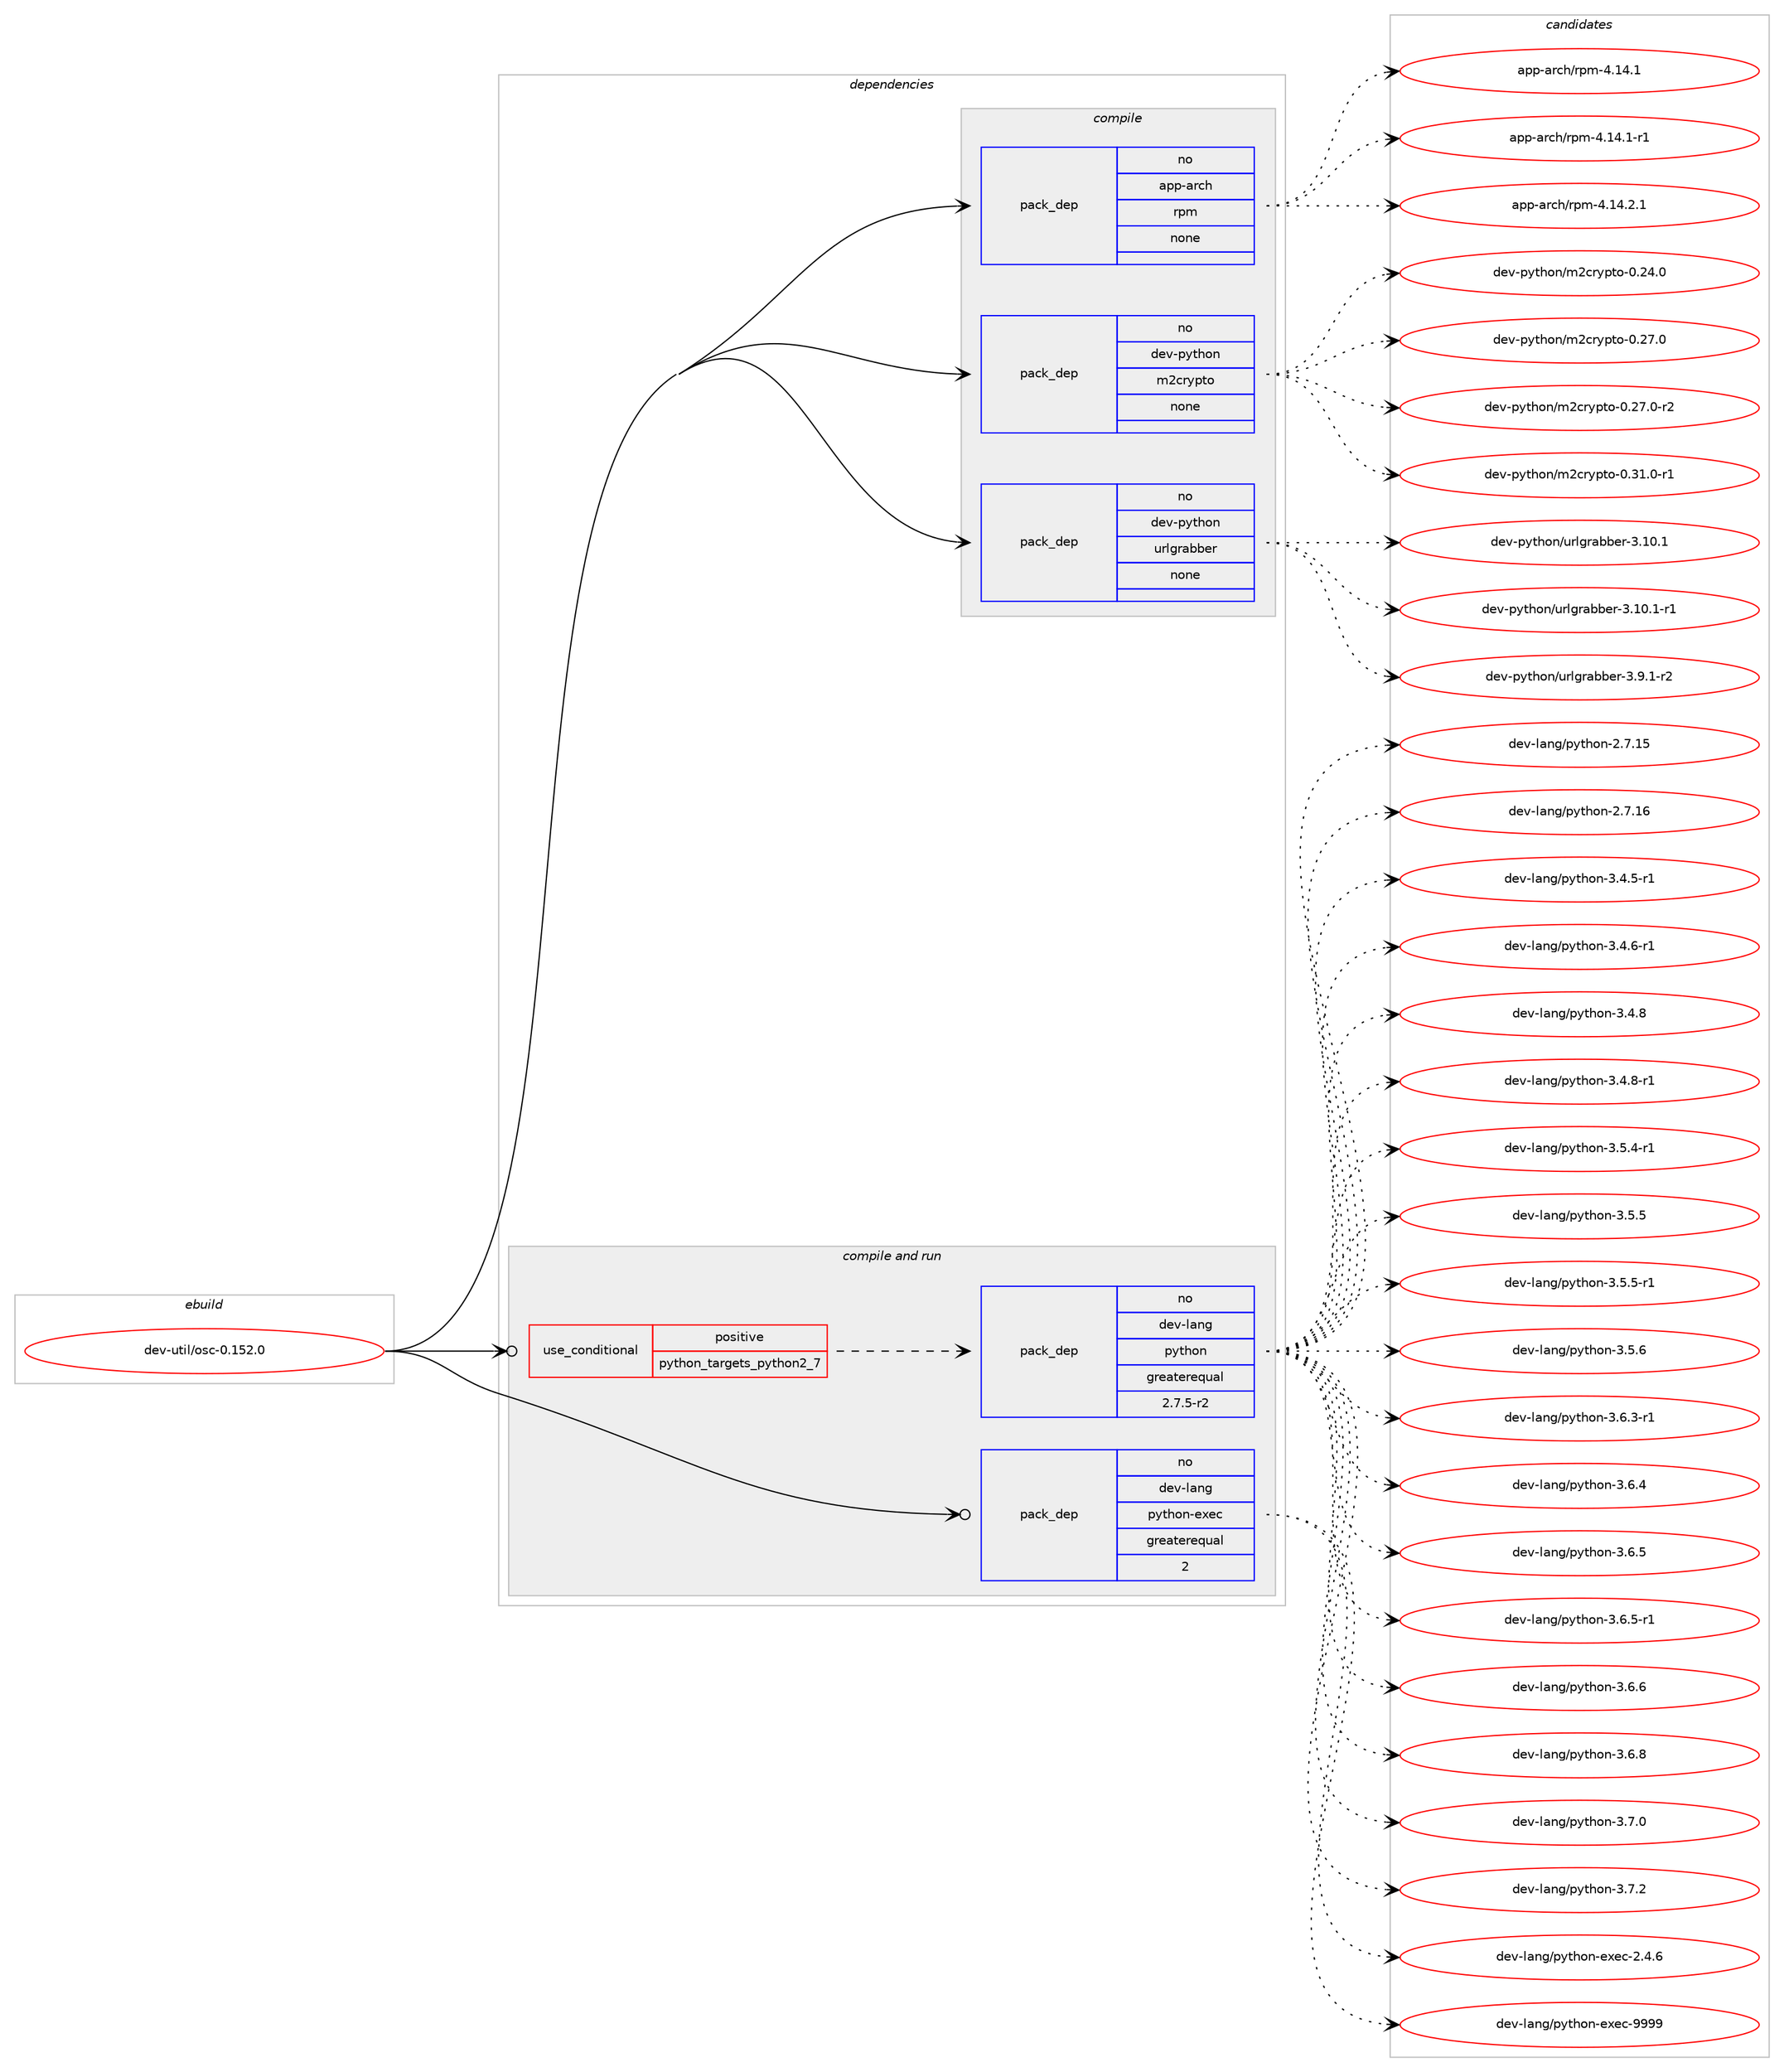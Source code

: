 digraph prolog {

# *************
# Graph options
# *************

newrank=true;
concentrate=true;
compound=true;
graph [rankdir=LR,fontname=Helvetica,fontsize=10,ranksep=1.5];#, ranksep=2.5, nodesep=0.2];
edge  [arrowhead=vee];
node  [fontname=Helvetica,fontsize=10];

# **********
# The ebuild
# **********

subgraph cluster_leftcol {
color=gray;
rank=same;
label=<<i>ebuild</i>>;
id [label="dev-util/osc-0.152.0", color=red, width=4, href="../dev-util/osc-0.152.0.svg"];
}

# ****************
# The dependencies
# ****************

subgraph cluster_midcol {
color=gray;
label=<<i>dependencies</i>>;
subgraph cluster_compile {
fillcolor="#eeeeee";
style=filled;
label=<<i>compile</i>>;
subgraph pack1099525 {
dependency1548061 [label=<<TABLE BORDER="0" CELLBORDER="1" CELLSPACING="0" CELLPADDING="4" WIDTH="220"><TR><TD ROWSPAN="6" CELLPADDING="30">pack_dep</TD></TR><TR><TD WIDTH="110">no</TD></TR><TR><TD>app-arch</TD></TR><TR><TD>rpm</TD></TR><TR><TD>none</TD></TR><TR><TD></TD></TR></TABLE>>, shape=none, color=blue];
}
id:e -> dependency1548061:w [weight=20,style="solid",arrowhead="vee"];
subgraph pack1099526 {
dependency1548062 [label=<<TABLE BORDER="0" CELLBORDER="1" CELLSPACING="0" CELLPADDING="4" WIDTH="220"><TR><TD ROWSPAN="6" CELLPADDING="30">pack_dep</TD></TR><TR><TD WIDTH="110">no</TD></TR><TR><TD>dev-python</TD></TR><TR><TD>m2crypto</TD></TR><TR><TD>none</TD></TR><TR><TD></TD></TR></TABLE>>, shape=none, color=blue];
}
id:e -> dependency1548062:w [weight=20,style="solid",arrowhead="vee"];
subgraph pack1099527 {
dependency1548063 [label=<<TABLE BORDER="0" CELLBORDER="1" CELLSPACING="0" CELLPADDING="4" WIDTH="220"><TR><TD ROWSPAN="6" CELLPADDING="30">pack_dep</TD></TR><TR><TD WIDTH="110">no</TD></TR><TR><TD>dev-python</TD></TR><TR><TD>urlgrabber</TD></TR><TR><TD>none</TD></TR><TR><TD></TD></TR></TABLE>>, shape=none, color=blue];
}
id:e -> dependency1548063:w [weight=20,style="solid",arrowhead="vee"];
}
subgraph cluster_compileandrun {
fillcolor="#eeeeee";
style=filled;
label=<<i>compile and run</i>>;
subgraph cond424841 {
dependency1548064 [label=<<TABLE BORDER="0" CELLBORDER="1" CELLSPACING="0" CELLPADDING="4"><TR><TD ROWSPAN="3" CELLPADDING="10">use_conditional</TD></TR><TR><TD>positive</TD></TR><TR><TD>python_targets_python2_7</TD></TR></TABLE>>, shape=none, color=red];
subgraph pack1099528 {
dependency1548065 [label=<<TABLE BORDER="0" CELLBORDER="1" CELLSPACING="0" CELLPADDING="4" WIDTH="220"><TR><TD ROWSPAN="6" CELLPADDING="30">pack_dep</TD></TR><TR><TD WIDTH="110">no</TD></TR><TR><TD>dev-lang</TD></TR><TR><TD>python</TD></TR><TR><TD>greaterequal</TD></TR><TR><TD>2.7.5-r2</TD></TR></TABLE>>, shape=none, color=blue];
}
dependency1548064:e -> dependency1548065:w [weight=20,style="dashed",arrowhead="vee"];
}
id:e -> dependency1548064:w [weight=20,style="solid",arrowhead="odotvee"];
subgraph pack1099529 {
dependency1548066 [label=<<TABLE BORDER="0" CELLBORDER="1" CELLSPACING="0" CELLPADDING="4" WIDTH="220"><TR><TD ROWSPAN="6" CELLPADDING="30">pack_dep</TD></TR><TR><TD WIDTH="110">no</TD></TR><TR><TD>dev-lang</TD></TR><TR><TD>python-exec</TD></TR><TR><TD>greaterequal</TD></TR><TR><TD>2</TD></TR></TABLE>>, shape=none, color=blue];
}
id:e -> dependency1548066:w [weight=20,style="solid",arrowhead="odotvee"];
}
subgraph cluster_run {
fillcolor="#eeeeee";
style=filled;
label=<<i>run</i>>;
}
}

# **************
# The candidates
# **************

subgraph cluster_choices {
rank=same;
color=gray;
label=<<i>candidates</i>>;

subgraph choice1099525 {
color=black;
nodesep=1;
choice971121124597114991044711411210945524649524649 [label="app-arch/rpm-4.14.1", color=red, width=4,href="../app-arch/rpm-4.14.1.svg"];
choice9711211245971149910447114112109455246495246494511449 [label="app-arch/rpm-4.14.1-r1", color=red, width=4,href="../app-arch/rpm-4.14.1-r1.svg"];
choice9711211245971149910447114112109455246495246504649 [label="app-arch/rpm-4.14.2.1", color=red, width=4,href="../app-arch/rpm-4.14.2.1.svg"];
dependency1548061:e -> choice971121124597114991044711411210945524649524649:w [style=dotted,weight="100"];
dependency1548061:e -> choice9711211245971149910447114112109455246495246494511449:w [style=dotted,weight="100"];
dependency1548061:e -> choice9711211245971149910447114112109455246495246504649:w [style=dotted,weight="100"];
}
subgraph choice1099526 {
color=black;
nodesep=1;
choice1001011184511212111610411111047109509911412111211611145484650524648 [label="dev-python/m2crypto-0.24.0", color=red, width=4,href="../dev-python/m2crypto-0.24.0.svg"];
choice1001011184511212111610411111047109509911412111211611145484650554648 [label="dev-python/m2crypto-0.27.0", color=red, width=4,href="../dev-python/m2crypto-0.27.0.svg"];
choice10010111845112121116104111110471095099114121112116111454846505546484511450 [label="dev-python/m2crypto-0.27.0-r2", color=red, width=4,href="../dev-python/m2crypto-0.27.0-r2.svg"];
choice10010111845112121116104111110471095099114121112116111454846514946484511449 [label="dev-python/m2crypto-0.31.0-r1", color=red, width=4,href="../dev-python/m2crypto-0.31.0-r1.svg"];
dependency1548062:e -> choice1001011184511212111610411111047109509911412111211611145484650524648:w [style=dotted,weight="100"];
dependency1548062:e -> choice1001011184511212111610411111047109509911412111211611145484650554648:w [style=dotted,weight="100"];
dependency1548062:e -> choice10010111845112121116104111110471095099114121112116111454846505546484511450:w [style=dotted,weight="100"];
dependency1548062:e -> choice10010111845112121116104111110471095099114121112116111454846514946484511449:w [style=dotted,weight="100"];
}
subgraph choice1099527 {
color=black;
nodesep=1;
choice100101118451121211161041111104711711410810311497989810111445514649484649 [label="dev-python/urlgrabber-3.10.1", color=red, width=4,href="../dev-python/urlgrabber-3.10.1.svg"];
choice1001011184511212111610411111047117114108103114979898101114455146494846494511449 [label="dev-python/urlgrabber-3.10.1-r1", color=red, width=4,href="../dev-python/urlgrabber-3.10.1-r1.svg"];
choice10010111845112121116104111110471171141081031149798981011144551465746494511450 [label="dev-python/urlgrabber-3.9.1-r2", color=red, width=4,href="../dev-python/urlgrabber-3.9.1-r2.svg"];
dependency1548063:e -> choice100101118451121211161041111104711711410810311497989810111445514649484649:w [style=dotted,weight="100"];
dependency1548063:e -> choice1001011184511212111610411111047117114108103114979898101114455146494846494511449:w [style=dotted,weight="100"];
dependency1548063:e -> choice10010111845112121116104111110471171141081031149798981011144551465746494511450:w [style=dotted,weight="100"];
}
subgraph choice1099528 {
color=black;
nodesep=1;
choice10010111845108971101034711212111610411111045504655464953 [label="dev-lang/python-2.7.15", color=red, width=4,href="../dev-lang/python-2.7.15.svg"];
choice10010111845108971101034711212111610411111045504655464954 [label="dev-lang/python-2.7.16", color=red, width=4,href="../dev-lang/python-2.7.16.svg"];
choice1001011184510897110103471121211161041111104551465246534511449 [label="dev-lang/python-3.4.5-r1", color=red, width=4,href="../dev-lang/python-3.4.5-r1.svg"];
choice1001011184510897110103471121211161041111104551465246544511449 [label="dev-lang/python-3.4.6-r1", color=red, width=4,href="../dev-lang/python-3.4.6-r1.svg"];
choice100101118451089711010347112121116104111110455146524656 [label="dev-lang/python-3.4.8", color=red, width=4,href="../dev-lang/python-3.4.8.svg"];
choice1001011184510897110103471121211161041111104551465246564511449 [label="dev-lang/python-3.4.8-r1", color=red, width=4,href="../dev-lang/python-3.4.8-r1.svg"];
choice1001011184510897110103471121211161041111104551465346524511449 [label="dev-lang/python-3.5.4-r1", color=red, width=4,href="../dev-lang/python-3.5.4-r1.svg"];
choice100101118451089711010347112121116104111110455146534653 [label="dev-lang/python-3.5.5", color=red, width=4,href="../dev-lang/python-3.5.5.svg"];
choice1001011184510897110103471121211161041111104551465346534511449 [label="dev-lang/python-3.5.5-r1", color=red, width=4,href="../dev-lang/python-3.5.5-r1.svg"];
choice100101118451089711010347112121116104111110455146534654 [label="dev-lang/python-3.5.6", color=red, width=4,href="../dev-lang/python-3.5.6.svg"];
choice1001011184510897110103471121211161041111104551465446514511449 [label="dev-lang/python-3.6.3-r1", color=red, width=4,href="../dev-lang/python-3.6.3-r1.svg"];
choice100101118451089711010347112121116104111110455146544652 [label="dev-lang/python-3.6.4", color=red, width=4,href="../dev-lang/python-3.6.4.svg"];
choice100101118451089711010347112121116104111110455146544653 [label="dev-lang/python-3.6.5", color=red, width=4,href="../dev-lang/python-3.6.5.svg"];
choice1001011184510897110103471121211161041111104551465446534511449 [label="dev-lang/python-3.6.5-r1", color=red, width=4,href="../dev-lang/python-3.6.5-r1.svg"];
choice100101118451089711010347112121116104111110455146544654 [label="dev-lang/python-3.6.6", color=red, width=4,href="../dev-lang/python-3.6.6.svg"];
choice100101118451089711010347112121116104111110455146544656 [label="dev-lang/python-3.6.8", color=red, width=4,href="../dev-lang/python-3.6.8.svg"];
choice100101118451089711010347112121116104111110455146554648 [label="dev-lang/python-3.7.0", color=red, width=4,href="../dev-lang/python-3.7.0.svg"];
choice100101118451089711010347112121116104111110455146554650 [label="dev-lang/python-3.7.2", color=red, width=4,href="../dev-lang/python-3.7.2.svg"];
dependency1548065:e -> choice10010111845108971101034711212111610411111045504655464953:w [style=dotted,weight="100"];
dependency1548065:e -> choice10010111845108971101034711212111610411111045504655464954:w [style=dotted,weight="100"];
dependency1548065:e -> choice1001011184510897110103471121211161041111104551465246534511449:w [style=dotted,weight="100"];
dependency1548065:e -> choice1001011184510897110103471121211161041111104551465246544511449:w [style=dotted,weight="100"];
dependency1548065:e -> choice100101118451089711010347112121116104111110455146524656:w [style=dotted,weight="100"];
dependency1548065:e -> choice1001011184510897110103471121211161041111104551465246564511449:w [style=dotted,weight="100"];
dependency1548065:e -> choice1001011184510897110103471121211161041111104551465346524511449:w [style=dotted,weight="100"];
dependency1548065:e -> choice100101118451089711010347112121116104111110455146534653:w [style=dotted,weight="100"];
dependency1548065:e -> choice1001011184510897110103471121211161041111104551465346534511449:w [style=dotted,weight="100"];
dependency1548065:e -> choice100101118451089711010347112121116104111110455146534654:w [style=dotted,weight="100"];
dependency1548065:e -> choice1001011184510897110103471121211161041111104551465446514511449:w [style=dotted,weight="100"];
dependency1548065:e -> choice100101118451089711010347112121116104111110455146544652:w [style=dotted,weight="100"];
dependency1548065:e -> choice100101118451089711010347112121116104111110455146544653:w [style=dotted,weight="100"];
dependency1548065:e -> choice1001011184510897110103471121211161041111104551465446534511449:w [style=dotted,weight="100"];
dependency1548065:e -> choice100101118451089711010347112121116104111110455146544654:w [style=dotted,weight="100"];
dependency1548065:e -> choice100101118451089711010347112121116104111110455146544656:w [style=dotted,weight="100"];
dependency1548065:e -> choice100101118451089711010347112121116104111110455146554648:w [style=dotted,weight="100"];
dependency1548065:e -> choice100101118451089711010347112121116104111110455146554650:w [style=dotted,weight="100"];
}
subgraph choice1099529 {
color=black;
nodesep=1;
choice1001011184510897110103471121211161041111104510112010199455046524654 [label="dev-lang/python-exec-2.4.6", color=red, width=4,href="../dev-lang/python-exec-2.4.6.svg"];
choice10010111845108971101034711212111610411111045101120101994557575757 [label="dev-lang/python-exec-9999", color=red, width=4,href="../dev-lang/python-exec-9999.svg"];
dependency1548066:e -> choice1001011184510897110103471121211161041111104510112010199455046524654:w [style=dotted,weight="100"];
dependency1548066:e -> choice10010111845108971101034711212111610411111045101120101994557575757:w [style=dotted,weight="100"];
}
}

}
